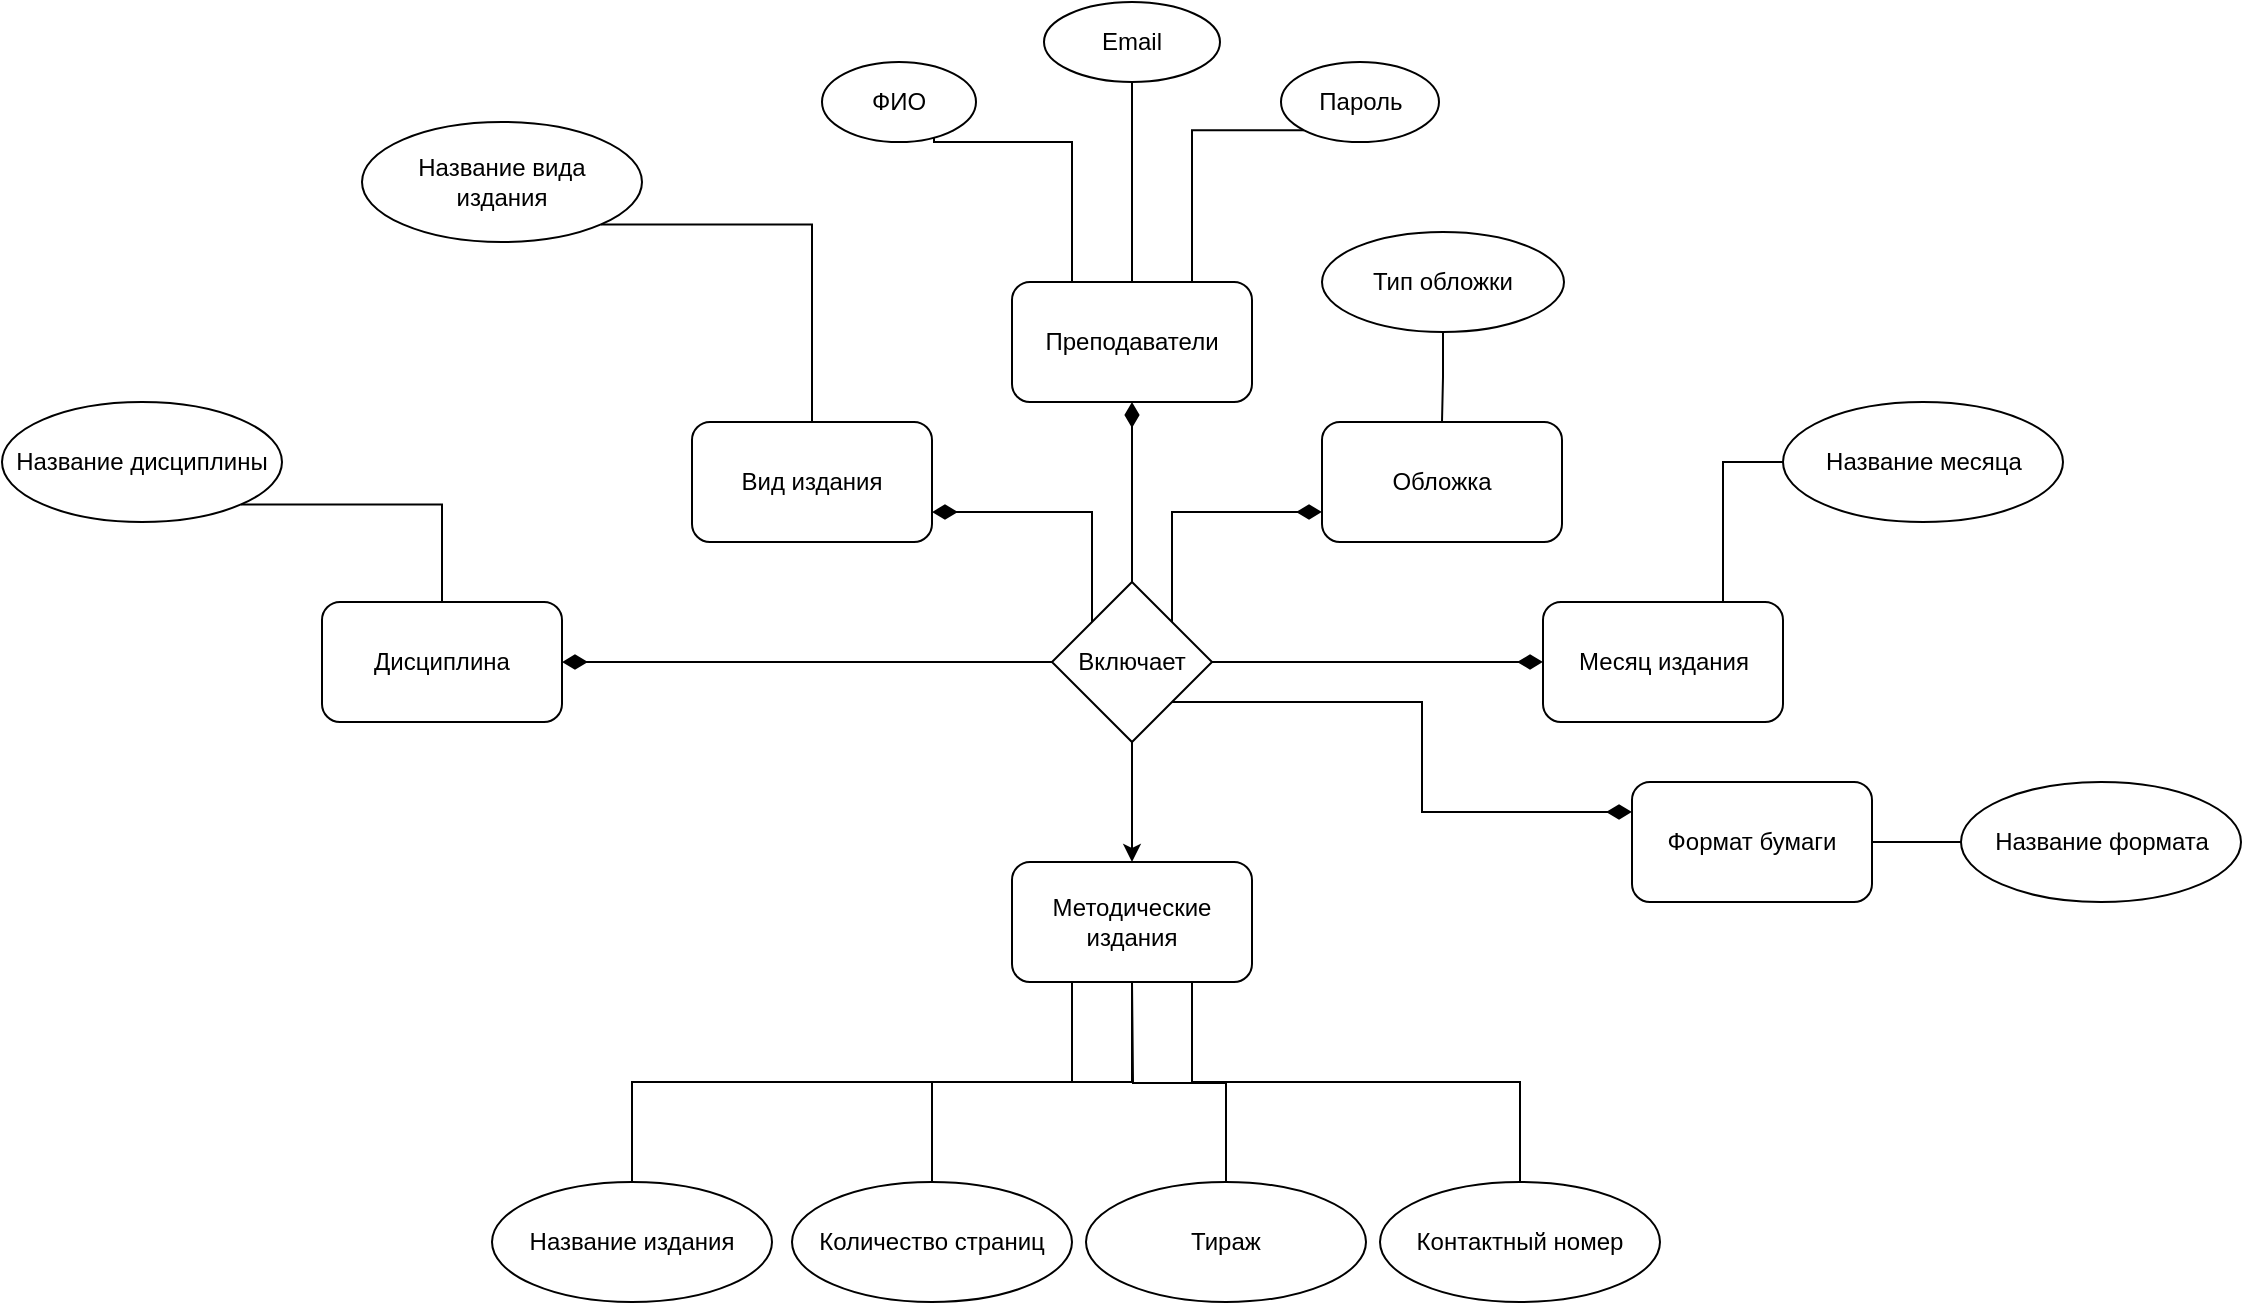 <mxfile version="10.6.3" type="device"><diagram id="u_SUwNKQ4GlvSGrj-Cqh" name="Page-1"><mxGraphModel dx="1394" dy="795" grid="1" gridSize="10" guides="1" tooltips="1" connect="1" arrows="1" fold="1" page="1" pageScale="1" pageWidth="827" pageHeight="1169" math="0" shadow="0"><root><mxCell id="0"/><mxCell id="1" parent="0"/><mxCell id="MN8vHB_IHazPwnHavkn2-64" style="edgeStyle=orthogonalEdgeStyle;rounded=0;orthogonalLoop=1;jettySize=auto;html=1;exitX=0.75;exitY=0;exitDx=0;exitDy=0;entryX=0;entryY=0.5;entryDx=0;entryDy=0;startArrow=none;startFill=0;startSize=12;endArrow=none;endFill=0;endSize=10;" edge="1" parent="1" source="MN8vHB_IHazPwnHavkn2-1" target="MN8vHB_IHazPwnHavkn2-39"><mxGeometry relative="1" as="geometry"/></mxCell><mxCell id="MN8vHB_IHazPwnHavkn2-1" value="Месяц издания" style="rounded=1;whiteSpace=wrap;html=1;" vertex="1" parent="1"><mxGeometry x="800.5" y="410" width="120" height="60" as="geometry"/></mxCell><mxCell id="MN8vHB_IHazPwnHavkn2-2" value="Формат бумаги" style="rounded=1;whiteSpace=wrap;html=1;" vertex="1" parent="1"><mxGeometry x="845" y="500" width="120" height="60" as="geometry"/></mxCell><mxCell id="MN8vHB_IHazPwnHavkn2-3" value="Методические издания" style="rounded=1;whiteSpace=wrap;html=1;" vertex="1" parent="1"><mxGeometry x="535" y="540" width="120" height="60" as="geometry"/></mxCell><mxCell id="MN8vHB_IHazPwnHavkn2-4" value="Дисциплина" style="rounded=1;whiteSpace=wrap;html=1;" vertex="1" parent="1"><mxGeometry x="190" y="410" width="120" height="60" as="geometry"/></mxCell><mxCell id="MN8vHB_IHazPwnHavkn2-5" value="Вид издания" style="rounded=1;whiteSpace=wrap;html=1;" vertex="1" parent="1"><mxGeometry x="375" y="320" width="120" height="60" as="geometry"/></mxCell><mxCell id="MN8vHB_IHazPwnHavkn2-6" value="Преподаватели" style="rounded=1;whiteSpace=wrap;html=1;" vertex="1" parent="1"><mxGeometry x="535" y="250" width="120" height="60" as="geometry"/></mxCell><mxCell id="MN8vHB_IHazPwnHavkn2-9" value="Обложка" style="rounded=1;whiteSpace=wrap;html=1;" vertex="1" parent="1"><mxGeometry x="690" y="320" width="120" height="60" as="geometry"/></mxCell><mxCell id="MN8vHB_IHazPwnHavkn2-15" style="edgeStyle=orthogonalEdgeStyle;rounded=0;orthogonalLoop=1;jettySize=auto;html=1;exitX=0.5;exitY=0;exitDx=0;exitDy=0;entryX=0.25;entryY=1;entryDx=0;entryDy=0;endArrow=none;endFill=0;" edge="1" parent="1" source="MN8vHB_IHazPwnHavkn2-11" target="MN8vHB_IHazPwnHavkn2-3"><mxGeometry relative="1" as="geometry"/></mxCell><mxCell id="MN8vHB_IHazPwnHavkn2-11" value="Название издания" style="ellipse;whiteSpace=wrap;html=1;" vertex="1" parent="1"><mxGeometry x="275" y="700" width="140" height="60" as="geometry"/></mxCell><mxCell id="MN8vHB_IHazPwnHavkn2-16" style="edgeStyle=orthogonalEdgeStyle;rounded=0;orthogonalLoop=1;jettySize=auto;html=1;exitX=0.5;exitY=0;exitDx=0;exitDy=0;entryX=0.5;entryY=1;entryDx=0;entryDy=0;endArrow=none;endFill=0;" edge="1" parent="1" source="MN8vHB_IHazPwnHavkn2-12" target="MN8vHB_IHazPwnHavkn2-3"><mxGeometry relative="1" as="geometry"/></mxCell><mxCell id="MN8vHB_IHazPwnHavkn2-12" value="Количество страниц" style="ellipse;whiteSpace=wrap;html=1;" vertex="1" parent="1"><mxGeometry x="425" y="700" width="140" height="60" as="geometry"/></mxCell><mxCell id="MN8vHB_IHazPwnHavkn2-21" style="edgeStyle=orthogonalEdgeStyle;rounded=0;orthogonalLoop=1;jettySize=auto;html=1;exitX=0.5;exitY=0;exitDx=0;exitDy=0;endArrow=none;endFill=0;" edge="1" parent="1" source="MN8vHB_IHazPwnHavkn2-13"><mxGeometry relative="1" as="geometry"><mxPoint x="595" y="600" as="targetPoint"/></mxGeometry></mxCell><mxCell id="MN8vHB_IHazPwnHavkn2-13" value="Тираж" style="ellipse;whiteSpace=wrap;html=1;" vertex="1" parent="1"><mxGeometry x="572" y="700" width="140" height="60" as="geometry"/></mxCell><mxCell id="MN8vHB_IHazPwnHavkn2-18" style="edgeStyle=orthogonalEdgeStyle;rounded=0;orthogonalLoop=1;jettySize=auto;html=1;exitX=0.5;exitY=0;exitDx=0;exitDy=0;entryX=0.75;entryY=1;entryDx=0;entryDy=0;endArrow=none;endFill=0;" edge="1" parent="1" source="MN8vHB_IHazPwnHavkn2-14" target="MN8vHB_IHazPwnHavkn2-3"><mxGeometry relative="1" as="geometry"/></mxCell><mxCell id="MN8vHB_IHazPwnHavkn2-14" value="Контактный номер" style="ellipse;whiteSpace=wrap;html=1;" vertex="1" parent="1"><mxGeometry x="719" y="700" width="140" height="60" as="geometry"/></mxCell><mxCell id="MN8vHB_IHazPwnHavkn2-25" style="edgeStyle=orthogonalEdgeStyle;rounded=0;orthogonalLoop=1;jettySize=auto;html=1;exitX=1;exitY=1;exitDx=0;exitDy=0;entryX=0.5;entryY=0;entryDx=0;entryDy=0;endArrow=none;endFill=0;" edge="1" parent="1" source="MN8vHB_IHazPwnHavkn2-22" target="MN8vHB_IHazPwnHavkn2-4"><mxGeometry relative="1" as="geometry"/></mxCell><mxCell id="MN8vHB_IHazPwnHavkn2-22" value="Название дисциплины" style="ellipse;whiteSpace=wrap;html=1;" vertex="1" parent="1"><mxGeometry x="30" y="310" width="140" height="60" as="geometry"/></mxCell><mxCell id="MN8vHB_IHazPwnHavkn2-27" style="edgeStyle=orthogonalEdgeStyle;rounded=0;orthogonalLoop=1;jettySize=auto;html=1;exitX=1;exitY=1;exitDx=0;exitDy=0;entryX=0.5;entryY=0;entryDx=0;entryDy=0;endArrow=none;endFill=0;" edge="1" parent="1" source="MN8vHB_IHazPwnHavkn2-26" target="MN8vHB_IHazPwnHavkn2-5"><mxGeometry relative="1" as="geometry"/></mxCell><mxCell id="MN8vHB_IHazPwnHavkn2-26" value="Название вида&lt;br&gt;издания&lt;br&gt;" style="ellipse;whiteSpace=wrap;html=1;" vertex="1" parent="1"><mxGeometry x="210" y="170" width="140" height="60" as="geometry"/></mxCell><mxCell id="MN8vHB_IHazPwnHavkn2-34" style="edgeStyle=orthogonalEdgeStyle;rounded=0;orthogonalLoop=1;jettySize=auto;html=1;exitX=1;exitY=1;exitDx=0;exitDy=0;entryX=0.25;entryY=0;entryDx=0;entryDy=0;endArrow=none;endFill=0;" edge="1" parent="1" source="MN8vHB_IHazPwnHavkn2-28" target="MN8vHB_IHazPwnHavkn2-6"><mxGeometry relative="1" as="geometry"><Array as="points"><mxPoint x="496" y="180"/><mxPoint x="565" y="180"/></Array></mxGeometry></mxCell><mxCell id="MN8vHB_IHazPwnHavkn2-28" value="ФИО" style="ellipse;whiteSpace=wrap;html=1;" vertex="1" parent="1"><mxGeometry x="440" y="140" width="77" height="40" as="geometry"/></mxCell><mxCell id="MN8vHB_IHazPwnHavkn2-35" style="edgeStyle=orthogonalEdgeStyle;rounded=0;orthogonalLoop=1;jettySize=auto;html=1;exitX=0.5;exitY=1;exitDx=0;exitDy=0;entryX=0.5;entryY=0;entryDx=0;entryDy=0;endArrow=none;endFill=0;" edge="1" parent="1" source="MN8vHB_IHazPwnHavkn2-29" target="MN8vHB_IHazPwnHavkn2-6"><mxGeometry relative="1" as="geometry"/></mxCell><mxCell id="MN8vHB_IHazPwnHavkn2-29" value="Email&lt;br&gt;" style="ellipse;whiteSpace=wrap;html=1;" vertex="1" parent="1"><mxGeometry x="551" y="110" width="88" height="40" as="geometry"/></mxCell><mxCell id="MN8vHB_IHazPwnHavkn2-36" style="edgeStyle=orthogonalEdgeStyle;rounded=0;orthogonalLoop=1;jettySize=auto;html=1;exitX=0;exitY=1;exitDx=0;exitDy=0;entryX=0.75;entryY=0;entryDx=0;entryDy=0;endArrow=none;endFill=0;" edge="1" parent="1" source="MN8vHB_IHazPwnHavkn2-30" target="MN8vHB_IHazPwnHavkn2-6"><mxGeometry relative="1" as="geometry"/></mxCell><mxCell id="MN8vHB_IHazPwnHavkn2-30" value="Пароль" style="ellipse;whiteSpace=wrap;html=1;" vertex="1" parent="1"><mxGeometry x="669.5" y="140" width="79" height="40" as="geometry"/></mxCell><mxCell id="MN8vHB_IHazPwnHavkn2-67" style="edgeStyle=orthogonalEdgeStyle;rounded=0;orthogonalLoop=1;jettySize=auto;html=1;exitX=0.5;exitY=1;exitDx=0;exitDy=0;entryX=0.5;entryY=0;entryDx=0;entryDy=0;startArrow=none;startFill=0;startSize=12;endArrow=none;endFill=0;endSize=10;" edge="1" parent="1" source="MN8vHB_IHazPwnHavkn2-37" target="MN8vHB_IHazPwnHavkn2-9"><mxGeometry relative="1" as="geometry"/></mxCell><mxCell id="MN8vHB_IHazPwnHavkn2-37" value="Тип обложки&lt;br&gt;" style="ellipse;whiteSpace=wrap;html=1;" vertex="1" parent="1"><mxGeometry x="690" y="225" width="121" height="50" as="geometry"/></mxCell><mxCell id="MN8vHB_IHazPwnHavkn2-39" value="Название месяца&lt;br&gt;" style="ellipse;whiteSpace=wrap;html=1;" vertex="1" parent="1"><mxGeometry x="920.5" y="310" width="140" height="60" as="geometry"/></mxCell><mxCell id="MN8vHB_IHazPwnHavkn2-42" style="edgeStyle=orthogonalEdgeStyle;rounded=0;orthogonalLoop=1;jettySize=auto;html=1;exitX=0;exitY=0.5;exitDx=0;exitDy=0;entryX=1;entryY=0.5;entryDx=0;entryDy=0;endArrow=none;endFill=0;" edge="1" parent="1" source="MN8vHB_IHazPwnHavkn2-41" target="MN8vHB_IHazPwnHavkn2-2"><mxGeometry relative="1" as="geometry"/></mxCell><mxCell id="MN8vHB_IHazPwnHavkn2-41" value="Название формата&lt;br&gt;" style="ellipse;whiteSpace=wrap;html=1;" vertex="1" parent="1"><mxGeometry x="1009.5" y="500" width="140" height="60" as="geometry"/></mxCell><mxCell id="MN8vHB_IHazPwnHavkn2-46" style="edgeStyle=orthogonalEdgeStyle;rounded=0;orthogonalLoop=1;jettySize=auto;html=1;exitX=0.5;exitY=1;exitDx=0;exitDy=0;entryX=0.5;entryY=0;entryDx=0;entryDy=0;endArrow=classic;endFill=1;" edge="1" parent="1" source="MN8vHB_IHazPwnHavkn2-45" target="MN8vHB_IHazPwnHavkn2-3"><mxGeometry relative="1" as="geometry"/></mxCell><mxCell id="MN8vHB_IHazPwnHavkn2-48" style="edgeStyle=orthogonalEdgeStyle;rounded=0;orthogonalLoop=1;jettySize=auto;html=1;exitX=0;exitY=0.5;exitDx=0;exitDy=0;entryX=1;entryY=0.5;entryDx=0;entryDy=0;endArrow=diamondThin;endFill=1;startArrow=none;startFill=0;endSize=10;" edge="1" parent="1" source="MN8vHB_IHazPwnHavkn2-45" target="MN8vHB_IHazPwnHavkn2-4"><mxGeometry relative="1" as="geometry"/></mxCell><mxCell id="MN8vHB_IHazPwnHavkn2-53" style="edgeStyle=orthogonalEdgeStyle;rounded=0;orthogonalLoop=1;jettySize=auto;html=1;exitX=0.5;exitY=0;exitDx=0;exitDy=0;entryX=0.5;entryY=1;entryDx=0;entryDy=0;startArrow=none;startFill=0;startSize=12;endArrow=diamondThin;endFill=1;endSize=10;" edge="1" parent="1" source="MN8vHB_IHazPwnHavkn2-45" target="MN8vHB_IHazPwnHavkn2-6"><mxGeometry relative="1" as="geometry"/></mxCell><mxCell id="MN8vHB_IHazPwnHavkn2-56" style="edgeStyle=orthogonalEdgeStyle;rounded=0;orthogonalLoop=1;jettySize=auto;html=1;exitX=0;exitY=0;exitDx=0;exitDy=0;entryX=1;entryY=0.75;entryDx=0;entryDy=0;startArrow=none;startFill=0;startSize=12;endArrow=diamondThin;endFill=1;endSize=10;" edge="1" parent="1" source="MN8vHB_IHazPwnHavkn2-45" target="MN8vHB_IHazPwnHavkn2-5"><mxGeometry relative="1" as="geometry"><Array as="points"><mxPoint x="575" y="365"/></Array></mxGeometry></mxCell><mxCell id="MN8vHB_IHazPwnHavkn2-57" style="edgeStyle=orthogonalEdgeStyle;rounded=0;orthogonalLoop=1;jettySize=auto;html=1;exitX=1;exitY=0;exitDx=0;exitDy=0;entryX=0;entryY=0.75;entryDx=0;entryDy=0;startArrow=none;startFill=0;startSize=12;endArrow=diamondThin;endFill=1;endSize=10;" edge="1" parent="1" source="MN8vHB_IHazPwnHavkn2-45" target="MN8vHB_IHazPwnHavkn2-9"><mxGeometry relative="1" as="geometry"><Array as="points"><mxPoint x="615" y="365"/></Array></mxGeometry></mxCell><mxCell id="MN8vHB_IHazPwnHavkn2-58" style="edgeStyle=orthogonalEdgeStyle;rounded=0;orthogonalLoop=1;jettySize=auto;html=1;exitX=1;exitY=1;exitDx=0;exitDy=0;entryX=0;entryY=0.25;entryDx=0;entryDy=0;startArrow=none;startFill=0;startSize=12;endArrow=diamondThin;endFill=1;endSize=10;" edge="1" parent="1" source="MN8vHB_IHazPwnHavkn2-45" target="MN8vHB_IHazPwnHavkn2-2"><mxGeometry relative="1" as="geometry"/></mxCell><mxCell id="MN8vHB_IHazPwnHavkn2-62" style="edgeStyle=orthogonalEdgeStyle;rounded=0;orthogonalLoop=1;jettySize=auto;html=1;exitX=1;exitY=0.5;exitDx=0;exitDy=0;entryX=0;entryY=0.5;entryDx=0;entryDy=0;startArrow=none;startFill=0;startSize=12;endArrow=diamondThin;endFill=1;endSize=10;" edge="1" parent="1" source="MN8vHB_IHazPwnHavkn2-45" target="MN8vHB_IHazPwnHavkn2-1"><mxGeometry relative="1" as="geometry"/></mxCell><mxCell id="MN8vHB_IHazPwnHavkn2-45" value="Включает" style="rhombus;whiteSpace=wrap;html=1;" vertex="1" parent="1"><mxGeometry x="555" y="400" width="80" height="80" as="geometry"/></mxCell></root></mxGraphModel></diagram></mxfile>